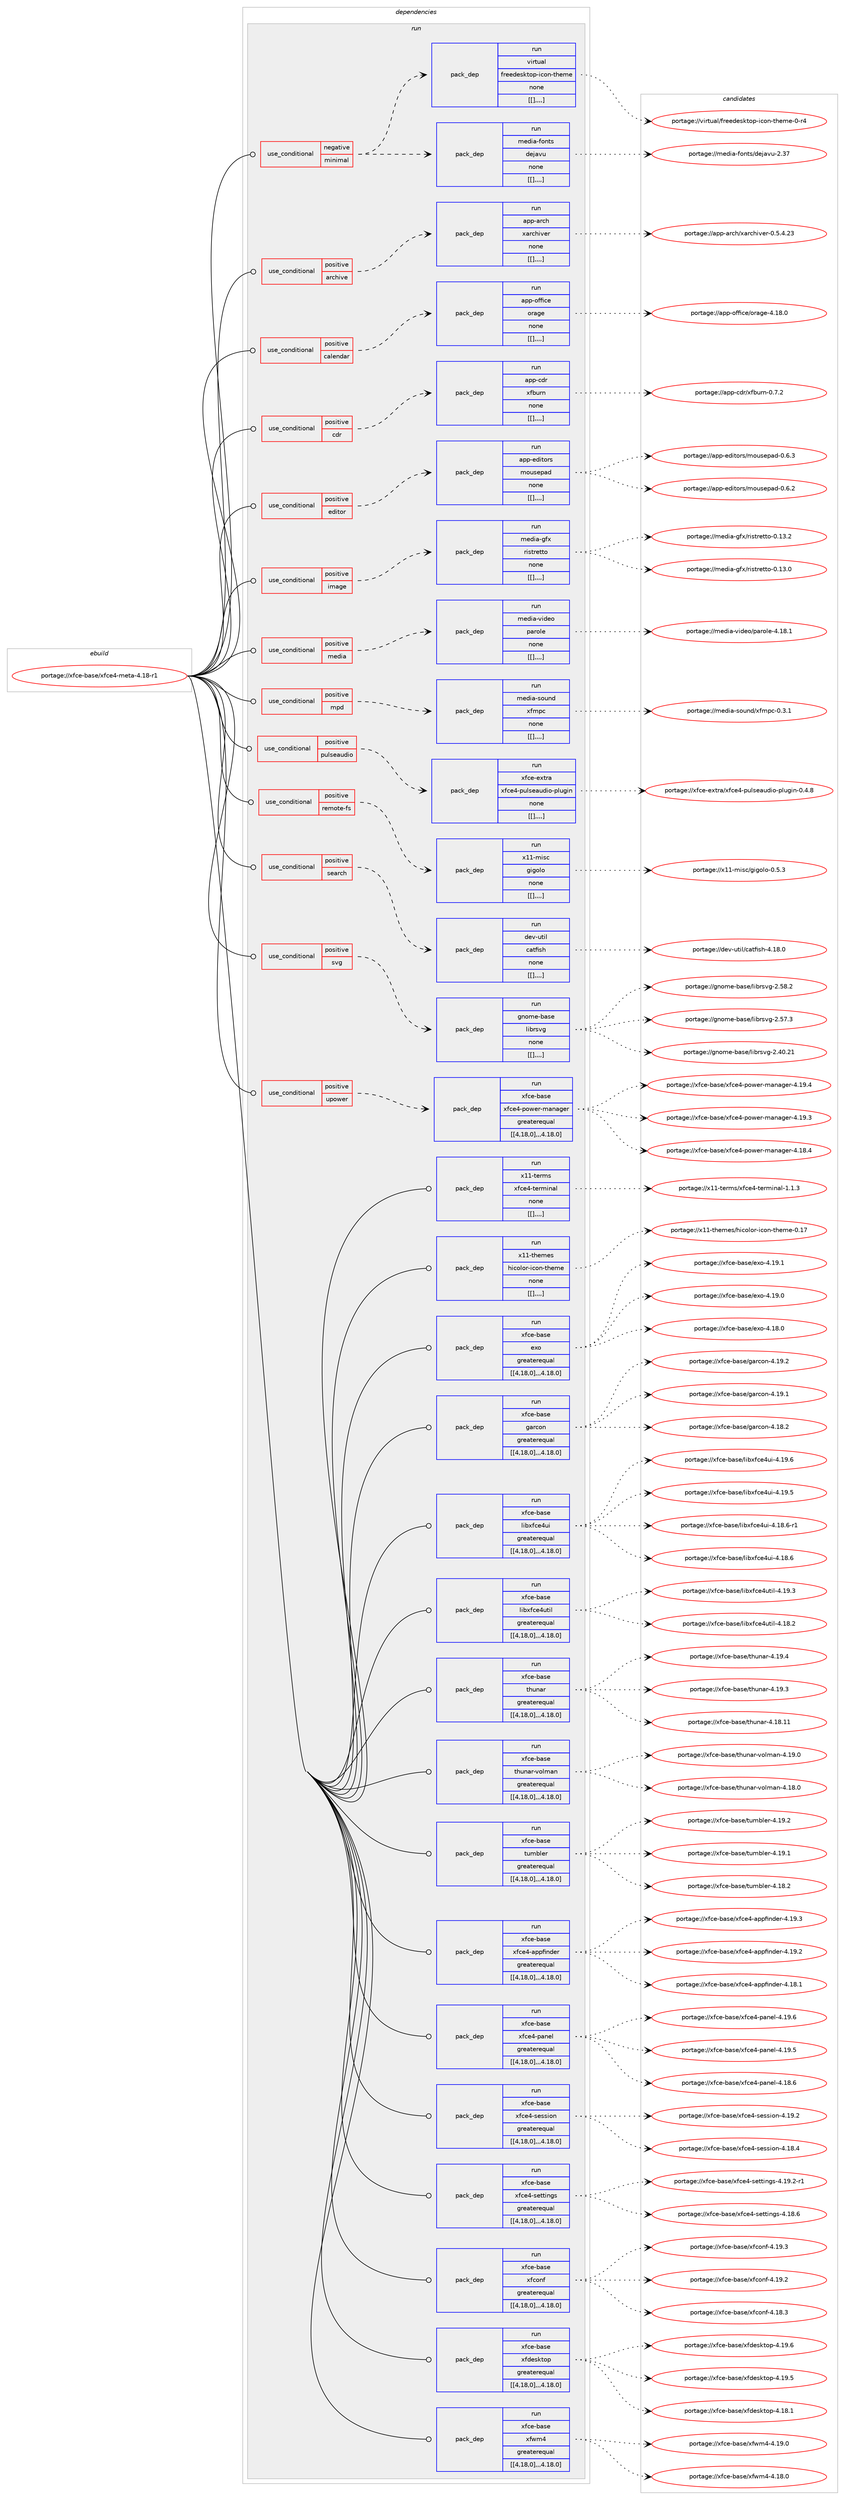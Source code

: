 digraph prolog {

# *************
# Graph options
# *************

newrank=true;
concentrate=true;
compound=true;
graph [rankdir=LR,fontname=Helvetica,fontsize=10,ranksep=1.5];#, ranksep=2.5, nodesep=0.2];
edge  [arrowhead=vee];
node  [fontname=Helvetica,fontsize=10];

# **********
# The ebuild
# **********

subgraph cluster_leftcol {
color=gray;
label=<<i>ebuild</i>>;
id [label="portage://xfce-base/xfce4-meta-4.18-r1", color=red, width=4, href="../xfce-base/xfce4-meta-4.18-r1.svg"];
}

# ****************
# The dependencies
# ****************

subgraph cluster_midcol {
color=gray;
label=<<i>dependencies</i>>;
subgraph cluster_compile {
fillcolor="#eeeeee";
style=filled;
label=<<i>compile</i>>;
}
subgraph cluster_compileandrun {
fillcolor="#eeeeee";
style=filled;
label=<<i>compile and run</i>>;
}
subgraph cluster_run {
fillcolor="#eeeeee";
style=filled;
label=<<i>run</i>>;
subgraph cond351 {
dependency2617 [label=<<TABLE BORDER="0" CELLBORDER="1" CELLSPACING="0" CELLPADDING="4"><TR><TD ROWSPAN="3" CELLPADDING="10">use_conditional</TD></TR><TR><TD>negative</TD></TR><TR><TD>minimal</TD></TR></TABLE>>, shape=none, color=red];
subgraph pack2113 {
dependency2620 [label=<<TABLE BORDER="0" CELLBORDER="1" CELLSPACING="0" CELLPADDING="4" WIDTH="220"><TR><TD ROWSPAN="6" CELLPADDING="30">pack_dep</TD></TR><TR><TD WIDTH="110">run</TD></TR><TR><TD>media-fonts</TD></TR><TR><TD>dejavu</TD></TR><TR><TD>none</TD></TR><TR><TD>[[],,,,]</TD></TR></TABLE>>, shape=none, color=blue];
}
dependency2617:e -> dependency2620:w [weight=20,style="dashed",arrowhead="vee"];
subgraph pack2115 {
dependency2623 [label=<<TABLE BORDER="0" CELLBORDER="1" CELLSPACING="0" CELLPADDING="4" WIDTH="220"><TR><TD ROWSPAN="6" CELLPADDING="30">pack_dep</TD></TR><TR><TD WIDTH="110">run</TD></TR><TR><TD>virtual</TD></TR><TR><TD>freedesktop-icon-theme</TD></TR><TR><TD>none</TD></TR><TR><TD>[[],,,,]</TD></TR></TABLE>>, shape=none, color=blue];
}
dependency2617:e -> dependency2623:w [weight=20,style="dashed",arrowhead="vee"];
}
id:e -> dependency2617:w [weight=20,style="solid",arrowhead="odot"];
subgraph cond354 {
dependency2628 [label=<<TABLE BORDER="0" CELLBORDER="1" CELLSPACING="0" CELLPADDING="4"><TR><TD ROWSPAN="3" CELLPADDING="10">use_conditional</TD></TR><TR><TD>positive</TD></TR><TR><TD>archive</TD></TR></TABLE>>, shape=none, color=red];
subgraph pack2119 {
dependency2631 [label=<<TABLE BORDER="0" CELLBORDER="1" CELLSPACING="0" CELLPADDING="4" WIDTH="220"><TR><TD ROWSPAN="6" CELLPADDING="30">pack_dep</TD></TR><TR><TD WIDTH="110">run</TD></TR><TR><TD>app-arch</TD></TR><TR><TD>xarchiver</TD></TR><TR><TD>none</TD></TR><TR><TD>[[],,,,]</TD></TR></TABLE>>, shape=none, color=blue];
}
dependency2628:e -> dependency2631:w [weight=20,style="dashed",arrowhead="vee"];
}
id:e -> dependency2628:w [weight=20,style="solid",arrowhead="odot"];
subgraph cond357 {
dependency2636 [label=<<TABLE BORDER="0" CELLBORDER="1" CELLSPACING="0" CELLPADDING="4"><TR><TD ROWSPAN="3" CELLPADDING="10">use_conditional</TD></TR><TR><TD>positive</TD></TR><TR><TD>calendar</TD></TR></TABLE>>, shape=none, color=red];
subgraph pack2125 {
dependency2639 [label=<<TABLE BORDER="0" CELLBORDER="1" CELLSPACING="0" CELLPADDING="4" WIDTH="220"><TR><TD ROWSPAN="6" CELLPADDING="30">pack_dep</TD></TR><TR><TD WIDTH="110">run</TD></TR><TR><TD>app-office</TD></TR><TR><TD>orage</TD></TR><TR><TD>none</TD></TR><TR><TD>[[],,,,]</TD></TR></TABLE>>, shape=none, color=blue];
}
dependency2636:e -> dependency2639:w [weight=20,style="dashed",arrowhead="vee"];
}
id:e -> dependency2636:w [weight=20,style="solid",arrowhead="odot"];
subgraph cond362 {
dependency2646 [label=<<TABLE BORDER="0" CELLBORDER="1" CELLSPACING="0" CELLPADDING="4"><TR><TD ROWSPAN="3" CELLPADDING="10">use_conditional</TD></TR><TR><TD>positive</TD></TR><TR><TD>cdr</TD></TR></TABLE>>, shape=none, color=red];
subgraph pack2132 {
dependency2650 [label=<<TABLE BORDER="0" CELLBORDER="1" CELLSPACING="0" CELLPADDING="4" WIDTH="220"><TR><TD ROWSPAN="6" CELLPADDING="30">pack_dep</TD></TR><TR><TD WIDTH="110">run</TD></TR><TR><TD>app-cdr</TD></TR><TR><TD>xfburn</TD></TR><TR><TD>none</TD></TR><TR><TD>[[],,,,]</TD></TR></TABLE>>, shape=none, color=blue];
}
dependency2646:e -> dependency2650:w [weight=20,style="dashed",arrowhead="vee"];
}
id:e -> dependency2646:w [weight=20,style="solid",arrowhead="odot"];
subgraph cond364 {
dependency2661 [label=<<TABLE BORDER="0" CELLBORDER="1" CELLSPACING="0" CELLPADDING="4"><TR><TD ROWSPAN="3" CELLPADDING="10">use_conditional</TD></TR><TR><TD>positive</TD></TR><TR><TD>editor</TD></TR></TABLE>>, shape=none, color=red];
subgraph pack2145 {
dependency2666 [label=<<TABLE BORDER="0" CELLBORDER="1" CELLSPACING="0" CELLPADDING="4" WIDTH="220"><TR><TD ROWSPAN="6" CELLPADDING="30">pack_dep</TD></TR><TR><TD WIDTH="110">run</TD></TR><TR><TD>app-editors</TD></TR><TR><TD>mousepad</TD></TR><TR><TD>none</TD></TR><TR><TD>[[],,,,]</TD></TR></TABLE>>, shape=none, color=blue];
}
dependency2661:e -> dependency2666:w [weight=20,style="dashed",arrowhead="vee"];
}
id:e -> dependency2661:w [weight=20,style="solid",arrowhead="odot"];
subgraph cond367 {
dependency2672 [label=<<TABLE BORDER="0" CELLBORDER="1" CELLSPACING="0" CELLPADDING="4"><TR><TD ROWSPAN="3" CELLPADDING="10">use_conditional</TD></TR><TR><TD>positive</TD></TR><TR><TD>image</TD></TR></TABLE>>, shape=none, color=red];
subgraph pack2153 {
dependency2677 [label=<<TABLE BORDER="0" CELLBORDER="1" CELLSPACING="0" CELLPADDING="4" WIDTH="220"><TR><TD ROWSPAN="6" CELLPADDING="30">pack_dep</TD></TR><TR><TD WIDTH="110">run</TD></TR><TR><TD>media-gfx</TD></TR><TR><TD>ristretto</TD></TR><TR><TD>none</TD></TR><TR><TD>[[],,,,]</TD></TR></TABLE>>, shape=none, color=blue];
}
dependency2672:e -> dependency2677:w [weight=20,style="dashed",arrowhead="vee"];
}
id:e -> dependency2672:w [weight=20,style="solid",arrowhead="odot"];
subgraph cond369 {
dependency2684 [label=<<TABLE BORDER="0" CELLBORDER="1" CELLSPACING="0" CELLPADDING="4"><TR><TD ROWSPAN="3" CELLPADDING="10">use_conditional</TD></TR><TR><TD>positive</TD></TR><TR><TD>media</TD></TR></TABLE>>, shape=none, color=red];
subgraph pack2162 {
dependency2690 [label=<<TABLE BORDER="0" CELLBORDER="1" CELLSPACING="0" CELLPADDING="4" WIDTH="220"><TR><TD ROWSPAN="6" CELLPADDING="30">pack_dep</TD></TR><TR><TD WIDTH="110">run</TD></TR><TR><TD>media-video</TD></TR><TR><TD>parole</TD></TR><TR><TD>none</TD></TR><TR><TD>[[],,,,]</TD></TR></TABLE>>, shape=none, color=blue];
}
dependency2684:e -> dependency2690:w [weight=20,style="dashed",arrowhead="vee"];
}
id:e -> dependency2684:w [weight=20,style="solid",arrowhead="odot"];
subgraph cond371 {
dependency2694 [label=<<TABLE BORDER="0" CELLBORDER="1" CELLSPACING="0" CELLPADDING="4"><TR><TD ROWSPAN="3" CELLPADDING="10">use_conditional</TD></TR><TR><TD>positive</TD></TR><TR><TD>mpd</TD></TR></TABLE>>, shape=none, color=red];
subgraph pack2169 {
dependency2697 [label=<<TABLE BORDER="0" CELLBORDER="1" CELLSPACING="0" CELLPADDING="4" WIDTH="220"><TR><TD ROWSPAN="6" CELLPADDING="30">pack_dep</TD></TR><TR><TD WIDTH="110">run</TD></TR><TR><TD>media-sound</TD></TR><TR><TD>xfmpc</TD></TR><TR><TD>none</TD></TR><TR><TD>[[],,,,]</TD></TR></TABLE>>, shape=none, color=blue];
}
dependency2694:e -> dependency2697:w [weight=20,style="dashed",arrowhead="vee"];
}
id:e -> dependency2694:w [weight=20,style="solid",arrowhead="odot"];
subgraph cond373 {
dependency2702 [label=<<TABLE BORDER="0" CELLBORDER="1" CELLSPACING="0" CELLPADDING="4"><TR><TD ROWSPAN="3" CELLPADDING="10">use_conditional</TD></TR><TR><TD>positive</TD></TR><TR><TD>pulseaudio</TD></TR></TABLE>>, shape=none, color=red];
subgraph pack2174 {
dependency2704 [label=<<TABLE BORDER="0" CELLBORDER="1" CELLSPACING="0" CELLPADDING="4" WIDTH="220"><TR><TD ROWSPAN="6" CELLPADDING="30">pack_dep</TD></TR><TR><TD WIDTH="110">run</TD></TR><TR><TD>xfce-extra</TD></TR><TR><TD>xfce4-pulseaudio-plugin</TD></TR><TR><TD>none</TD></TR><TR><TD>[[],,,,]</TD></TR></TABLE>>, shape=none, color=blue];
}
dependency2702:e -> dependency2704:w [weight=20,style="dashed",arrowhead="vee"];
}
id:e -> dependency2702:w [weight=20,style="solid",arrowhead="odot"];
subgraph cond375 {
dependency2709 [label=<<TABLE BORDER="0" CELLBORDER="1" CELLSPACING="0" CELLPADDING="4"><TR><TD ROWSPAN="3" CELLPADDING="10">use_conditional</TD></TR><TR><TD>positive</TD></TR><TR><TD>remote-fs</TD></TR></TABLE>>, shape=none, color=red];
subgraph pack2180 {
dependency2712 [label=<<TABLE BORDER="0" CELLBORDER="1" CELLSPACING="0" CELLPADDING="4" WIDTH="220"><TR><TD ROWSPAN="6" CELLPADDING="30">pack_dep</TD></TR><TR><TD WIDTH="110">run</TD></TR><TR><TD>x11-misc</TD></TR><TR><TD>gigolo</TD></TR><TR><TD>none</TD></TR><TR><TD>[[],,,,]</TD></TR></TABLE>>, shape=none, color=blue];
}
dependency2709:e -> dependency2712:w [weight=20,style="dashed",arrowhead="vee"];
}
id:e -> dependency2709:w [weight=20,style="solid",arrowhead="odot"];
subgraph cond377 {
dependency2717 [label=<<TABLE BORDER="0" CELLBORDER="1" CELLSPACING="0" CELLPADDING="4"><TR><TD ROWSPAN="3" CELLPADDING="10">use_conditional</TD></TR><TR><TD>positive</TD></TR><TR><TD>search</TD></TR></TABLE>>, shape=none, color=red];
subgraph pack2186 {
dependency2721 [label=<<TABLE BORDER="0" CELLBORDER="1" CELLSPACING="0" CELLPADDING="4" WIDTH="220"><TR><TD ROWSPAN="6" CELLPADDING="30">pack_dep</TD></TR><TR><TD WIDTH="110">run</TD></TR><TR><TD>dev-util</TD></TR><TR><TD>catfish</TD></TR><TR><TD>none</TD></TR><TR><TD>[[],,,,]</TD></TR></TABLE>>, shape=none, color=blue];
}
dependency2717:e -> dependency2721:w [weight=20,style="dashed",arrowhead="vee"];
}
id:e -> dependency2717:w [weight=20,style="solid",arrowhead="odot"];
subgraph cond379 {
dependency2725 [label=<<TABLE BORDER="0" CELLBORDER="1" CELLSPACING="0" CELLPADDING="4"><TR><TD ROWSPAN="3" CELLPADDING="10">use_conditional</TD></TR><TR><TD>positive</TD></TR><TR><TD>svg</TD></TR></TABLE>>, shape=none, color=red];
subgraph pack2190 {
dependency2726 [label=<<TABLE BORDER="0" CELLBORDER="1" CELLSPACING="0" CELLPADDING="4" WIDTH="220"><TR><TD ROWSPAN="6" CELLPADDING="30">pack_dep</TD></TR><TR><TD WIDTH="110">run</TD></TR><TR><TD>gnome-base</TD></TR><TR><TD>librsvg</TD></TR><TR><TD>none</TD></TR><TR><TD>[[],,,,]</TD></TR></TABLE>>, shape=none, color=blue];
}
dependency2725:e -> dependency2726:w [weight=20,style="dashed",arrowhead="vee"];
}
id:e -> dependency2725:w [weight=20,style="solid",arrowhead="odot"];
subgraph cond381 {
dependency2731 [label=<<TABLE BORDER="0" CELLBORDER="1" CELLSPACING="0" CELLPADDING="4"><TR><TD ROWSPAN="3" CELLPADDING="10">use_conditional</TD></TR><TR><TD>positive</TD></TR><TR><TD>upower</TD></TR></TABLE>>, shape=none, color=red];
subgraph pack2195 {
dependency2733 [label=<<TABLE BORDER="0" CELLBORDER="1" CELLSPACING="0" CELLPADDING="4" WIDTH="220"><TR><TD ROWSPAN="6" CELLPADDING="30">pack_dep</TD></TR><TR><TD WIDTH="110">run</TD></TR><TR><TD>xfce-base</TD></TR><TR><TD>xfce4-power-manager</TD></TR><TR><TD>greaterequal</TD></TR><TR><TD>[[4,18,0],,,4.18.0]</TD></TR></TABLE>>, shape=none, color=blue];
}
dependency2731:e -> dependency2733:w [weight=20,style="dashed",arrowhead="vee"];
}
id:e -> dependency2731:w [weight=20,style="solid",arrowhead="odot"];
subgraph pack2199 {
dependency2738 [label=<<TABLE BORDER="0" CELLBORDER="1" CELLSPACING="0" CELLPADDING="4" WIDTH="220"><TR><TD ROWSPAN="6" CELLPADDING="30">pack_dep</TD></TR><TR><TD WIDTH="110">run</TD></TR><TR><TD>x11-terms</TD></TR><TR><TD>xfce4-terminal</TD></TR><TR><TD>none</TD></TR><TR><TD>[[],,,,]</TD></TR></TABLE>>, shape=none, color=blue];
}
id:e -> dependency2738:w [weight=20,style="solid",arrowhead="odot"];
subgraph pack2202 {
dependency2742 [label=<<TABLE BORDER="0" CELLBORDER="1" CELLSPACING="0" CELLPADDING="4" WIDTH="220"><TR><TD ROWSPAN="6" CELLPADDING="30">pack_dep</TD></TR><TR><TD WIDTH="110">run</TD></TR><TR><TD>x11-themes</TD></TR><TR><TD>hicolor-icon-theme</TD></TR><TR><TD>none</TD></TR><TR><TD>[[],,,,]</TD></TR></TABLE>>, shape=none, color=blue];
}
id:e -> dependency2742:w [weight=20,style="solid",arrowhead="odot"];
subgraph pack2205 {
dependency2745 [label=<<TABLE BORDER="0" CELLBORDER="1" CELLSPACING="0" CELLPADDING="4" WIDTH="220"><TR><TD ROWSPAN="6" CELLPADDING="30">pack_dep</TD></TR><TR><TD WIDTH="110">run</TD></TR><TR><TD>xfce-base</TD></TR><TR><TD>exo</TD></TR><TR><TD>greaterequal</TD></TR><TR><TD>[[4,18,0],,,4.18.0]</TD></TR></TABLE>>, shape=none, color=blue];
}
id:e -> dependency2745:w [weight=20,style="solid",arrowhead="odot"];
subgraph pack2208 {
dependency2750 [label=<<TABLE BORDER="0" CELLBORDER="1" CELLSPACING="0" CELLPADDING="4" WIDTH="220"><TR><TD ROWSPAN="6" CELLPADDING="30">pack_dep</TD></TR><TR><TD WIDTH="110">run</TD></TR><TR><TD>xfce-base</TD></TR><TR><TD>garcon</TD></TR><TR><TD>greaterequal</TD></TR><TR><TD>[[4,18,0],,,4.18.0]</TD></TR></TABLE>>, shape=none, color=blue];
}
id:e -> dependency2750:w [weight=20,style="solid",arrowhead="odot"];
subgraph pack2211 {
dependency2752 [label=<<TABLE BORDER="0" CELLBORDER="1" CELLSPACING="0" CELLPADDING="4" WIDTH="220"><TR><TD ROWSPAN="6" CELLPADDING="30">pack_dep</TD></TR><TR><TD WIDTH="110">run</TD></TR><TR><TD>xfce-base</TD></TR><TR><TD>libxfce4ui</TD></TR><TR><TD>greaterequal</TD></TR><TR><TD>[[4,18,0],,,4.18.0]</TD></TR></TABLE>>, shape=none, color=blue];
}
id:e -> dependency2752:w [weight=20,style="solid",arrowhead="odot"];
subgraph pack2212 {
dependency2753 [label=<<TABLE BORDER="0" CELLBORDER="1" CELLSPACING="0" CELLPADDING="4" WIDTH="220"><TR><TD ROWSPAN="6" CELLPADDING="30">pack_dep</TD></TR><TR><TD WIDTH="110">run</TD></TR><TR><TD>xfce-base</TD></TR><TR><TD>libxfce4util</TD></TR><TR><TD>greaterequal</TD></TR><TR><TD>[[4,18,0],,,4.18.0]</TD></TR></TABLE>>, shape=none, color=blue];
}
id:e -> dependency2753:w [weight=20,style="solid",arrowhead="odot"];
subgraph pack2214 {
dependency2755 [label=<<TABLE BORDER="0" CELLBORDER="1" CELLSPACING="0" CELLPADDING="4" WIDTH="220"><TR><TD ROWSPAN="6" CELLPADDING="30">pack_dep</TD></TR><TR><TD WIDTH="110">run</TD></TR><TR><TD>xfce-base</TD></TR><TR><TD>thunar</TD></TR><TR><TD>greaterequal</TD></TR><TR><TD>[[4,18,0],,,4.18.0]</TD></TR></TABLE>>, shape=none, color=blue];
}
id:e -> dependency2755:w [weight=20,style="solid",arrowhead="odot"];
subgraph pack2216 {
dependency2757 [label=<<TABLE BORDER="0" CELLBORDER="1" CELLSPACING="0" CELLPADDING="4" WIDTH="220"><TR><TD ROWSPAN="6" CELLPADDING="30">pack_dep</TD></TR><TR><TD WIDTH="110">run</TD></TR><TR><TD>xfce-base</TD></TR><TR><TD>thunar-volman</TD></TR><TR><TD>greaterequal</TD></TR><TR><TD>[[4,18,0],,,4.18.0]</TD></TR></TABLE>>, shape=none, color=blue];
}
id:e -> dependency2757:w [weight=20,style="solid",arrowhead="odot"];
subgraph pack2218 {
dependency2759 [label=<<TABLE BORDER="0" CELLBORDER="1" CELLSPACING="0" CELLPADDING="4" WIDTH="220"><TR><TD ROWSPAN="6" CELLPADDING="30">pack_dep</TD></TR><TR><TD WIDTH="110">run</TD></TR><TR><TD>xfce-base</TD></TR><TR><TD>tumbler</TD></TR><TR><TD>greaterequal</TD></TR><TR><TD>[[4,18,0],,,4.18.0]</TD></TR></TABLE>>, shape=none, color=blue];
}
id:e -> dependency2759:w [weight=20,style="solid",arrowhead="odot"];
subgraph pack2219 {
dependency2760 [label=<<TABLE BORDER="0" CELLBORDER="1" CELLSPACING="0" CELLPADDING="4" WIDTH="220"><TR><TD ROWSPAN="6" CELLPADDING="30">pack_dep</TD></TR><TR><TD WIDTH="110">run</TD></TR><TR><TD>xfce-base</TD></TR><TR><TD>xfce4-appfinder</TD></TR><TR><TD>greaterequal</TD></TR><TR><TD>[[4,18,0],,,4.18.0]</TD></TR></TABLE>>, shape=none, color=blue];
}
id:e -> dependency2760:w [weight=20,style="solid",arrowhead="odot"];
subgraph pack2221 {
dependency2762 [label=<<TABLE BORDER="0" CELLBORDER="1" CELLSPACING="0" CELLPADDING="4" WIDTH="220"><TR><TD ROWSPAN="6" CELLPADDING="30">pack_dep</TD></TR><TR><TD WIDTH="110">run</TD></TR><TR><TD>xfce-base</TD></TR><TR><TD>xfce4-panel</TD></TR><TR><TD>greaterequal</TD></TR><TR><TD>[[4,18,0],,,4.18.0]</TD></TR></TABLE>>, shape=none, color=blue];
}
id:e -> dependency2762:w [weight=20,style="solid",arrowhead="odot"];
subgraph pack2223 {
dependency2764 [label=<<TABLE BORDER="0" CELLBORDER="1" CELLSPACING="0" CELLPADDING="4" WIDTH="220"><TR><TD ROWSPAN="6" CELLPADDING="30">pack_dep</TD></TR><TR><TD WIDTH="110">run</TD></TR><TR><TD>xfce-base</TD></TR><TR><TD>xfce4-session</TD></TR><TR><TD>greaterequal</TD></TR><TR><TD>[[4,18,0],,,4.18.0]</TD></TR></TABLE>>, shape=none, color=blue];
}
id:e -> dependency2764:w [weight=20,style="solid",arrowhead="odot"];
subgraph pack2224 {
dependency2766 [label=<<TABLE BORDER="0" CELLBORDER="1" CELLSPACING="0" CELLPADDING="4" WIDTH="220"><TR><TD ROWSPAN="6" CELLPADDING="30">pack_dep</TD></TR><TR><TD WIDTH="110">run</TD></TR><TR><TD>xfce-base</TD></TR><TR><TD>xfce4-settings</TD></TR><TR><TD>greaterequal</TD></TR><TR><TD>[[4,18,0],,,4.18.0]</TD></TR></TABLE>>, shape=none, color=blue];
}
id:e -> dependency2766:w [weight=20,style="solid",arrowhead="odot"];
subgraph pack2226 {
dependency2767 [label=<<TABLE BORDER="0" CELLBORDER="1" CELLSPACING="0" CELLPADDING="4" WIDTH="220"><TR><TD ROWSPAN="6" CELLPADDING="30">pack_dep</TD></TR><TR><TD WIDTH="110">run</TD></TR><TR><TD>xfce-base</TD></TR><TR><TD>xfconf</TD></TR><TR><TD>greaterequal</TD></TR><TR><TD>[[4,18,0],,,4.18.0]</TD></TR></TABLE>>, shape=none, color=blue];
}
id:e -> dependency2767:w [weight=20,style="solid",arrowhead="odot"];
subgraph pack2228 {
dependency2770 [label=<<TABLE BORDER="0" CELLBORDER="1" CELLSPACING="0" CELLPADDING="4" WIDTH="220"><TR><TD ROWSPAN="6" CELLPADDING="30">pack_dep</TD></TR><TR><TD WIDTH="110">run</TD></TR><TR><TD>xfce-base</TD></TR><TR><TD>xfdesktop</TD></TR><TR><TD>greaterequal</TD></TR><TR><TD>[[4,18,0],,,4.18.0]</TD></TR></TABLE>>, shape=none, color=blue];
}
id:e -> dependency2770:w [weight=20,style="solid",arrowhead="odot"];
subgraph pack2230 {
dependency2773 [label=<<TABLE BORDER="0" CELLBORDER="1" CELLSPACING="0" CELLPADDING="4" WIDTH="220"><TR><TD ROWSPAN="6" CELLPADDING="30">pack_dep</TD></TR><TR><TD WIDTH="110">run</TD></TR><TR><TD>xfce-base</TD></TR><TR><TD>xfwm4</TD></TR><TR><TD>greaterequal</TD></TR><TR><TD>[[4,18,0],,,4.18.0]</TD></TR></TABLE>>, shape=none, color=blue];
}
id:e -> dependency2773:w [weight=20,style="solid",arrowhead="odot"];
}
}

# **************
# The candidates
# **************

subgraph cluster_choices {
rank=same;
color=gray;
label=<<i>candidates</i>>;

subgraph choice2156 {
color=black;
nodesep=1;
choice109101100105974510211111011611547100101106971181174550465155 [label="portage://media-fonts/dejavu-2.37", color=red, width=4,href="../media-fonts/dejavu-2.37.svg"];
dependency2620:e -> choice109101100105974510211111011611547100101106971181174550465155:w [style=dotted,weight="100"];
}
subgraph choice2158 {
color=black;
nodesep=1;
choice118105114116117971084710211410110110010111510711611111245105991111104511610410110910145484511452 [label="portage://virtual/freedesktop-icon-theme-0-r4", color=red, width=4,href="../virtual/freedesktop-icon-theme-0-r4.svg"];
dependency2623:e -> choice118105114116117971084710211410110110010111510711611111245105991111104511610410110910145484511452:w [style=dotted,weight="100"];
}
subgraph choice2160 {
color=black;
nodesep=1;
choice97112112459711499104471209711499104105118101114454846534652465051 [label="portage://app-arch/xarchiver-0.5.4.23", color=red, width=4,href="../app-arch/xarchiver-0.5.4.23.svg"];
dependency2631:e -> choice97112112459711499104471209711499104105118101114454846534652465051:w [style=dotted,weight="100"];
}
subgraph choice2162 {
color=black;
nodesep=1;
choice971121124511110210210599101471111149710310145524649564648 [label="portage://app-office/orage-4.18.0", color=red, width=4,href="../app-office/orage-4.18.0.svg"];
dependency2639:e -> choice971121124511110210210599101471111149710310145524649564648:w [style=dotted,weight="100"];
}
subgraph choice2163 {
color=black;
nodesep=1;
choice9711211245991001144712010298117114110454846554650 [label="portage://app-cdr/xfburn-0.7.2", color=red, width=4,href="../app-cdr/xfburn-0.7.2.svg"];
dependency2650:e -> choice9711211245991001144712010298117114110454846554650:w [style=dotted,weight="100"];
}
subgraph choice2165 {
color=black;
nodesep=1;
choice97112112451011001051161111141154710911111711510111297100454846544651 [label="portage://app-editors/mousepad-0.6.3", color=red, width=4,href="../app-editors/mousepad-0.6.3.svg"];
choice97112112451011001051161111141154710911111711510111297100454846544650 [label="portage://app-editors/mousepad-0.6.2", color=red, width=4,href="../app-editors/mousepad-0.6.2.svg"];
dependency2666:e -> choice97112112451011001051161111141154710911111711510111297100454846544651:w [style=dotted,weight="100"];
dependency2666:e -> choice97112112451011001051161111141154710911111711510111297100454846544650:w [style=dotted,weight="100"];
}
subgraph choice2168 {
color=black;
nodesep=1;
choice10910110010597451031021204711410511511611410111611611145484649514650 [label="portage://media-gfx/ristretto-0.13.2", color=red, width=4,href="../media-gfx/ristretto-0.13.2.svg"];
choice10910110010597451031021204711410511511611410111611611145484649514648 [label="portage://media-gfx/ristretto-0.13.0", color=red, width=4,href="../media-gfx/ristretto-0.13.0.svg"];
dependency2677:e -> choice10910110010597451031021204711410511511611410111611611145484649514650:w [style=dotted,weight="100"];
dependency2677:e -> choice10910110010597451031021204711410511511611410111611611145484649514648:w [style=dotted,weight="100"];
}
subgraph choice2170 {
color=black;
nodesep=1;
choice1091011001059745118105100101111471129711411110810145524649564649 [label="portage://media-video/parole-4.18.1", color=red, width=4,href="../media-video/parole-4.18.1.svg"];
dependency2690:e -> choice1091011001059745118105100101111471129711411110810145524649564649:w [style=dotted,weight="100"];
}
subgraph choice2172 {
color=black;
nodesep=1;
choice10910110010597451151111171101004712010210911299454846514649 [label="portage://media-sound/xfmpc-0.3.1", color=red, width=4,href="../media-sound/xfmpc-0.3.1.svg"];
dependency2697:e -> choice10910110010597451151111171101004712010210911299454846514649:w [style=dotted,weight="100"];
}
subgraph choice2176 {
color=black;
nodesep=1;
choice120102991014510112011611497471201029910152451121171081151019711710010511145112108117103105110454846524656 [label="portage://xfce-extra/xfce4-pulseaudio-plugin-0.4.8", color=red, width=4,href="../xfce-extra/xfce4-pulseaudio-plugin-0.4.8.svg"];
dependency2704:e -> choice120102991014510112011611497471201029910152451121171081151019711710010511145112108117103105110454846524656:w [style=dotted,weight="100"];
}
subgraph choice2178 {
color=black;
nodesep=1;
choice1204949451091051159947103105103111108111454846534651 [label="portage://x11-misc/gigolo-0.5.3", color=red, width=4,href="../x11-misc/gigolo-0.5.3.svg"];
dependency2712:e -> choice1204949451091051159947103105103111108111454846534651:w [style=dotted,weight="100"];
}
subgraph choice2180 {
color=black;
nodesep=1;
choice1001011184511711610510847999711610210511510445524649564648 [label="portage://dev-util/catfish-4.18.0", color=red, width=4,href="../dev-util/catfish-4.18.0.svg"];
dependency2721:e -> choice1001011184511711610510847999711610210511510445524649564648:w [style=dotted,weight="100"];
}
subgraph choice2182 {
color=black;
nodesep=1;
choice103110111109101459897115101471081059811411511810345504653564650 [label="portage://gnome-base/librsvg-2.58.2", color=red, width=4,href="../gnome-base/librsvg-2.58.2.svg"];
choice103110111109101459897115101471081059811411511810345504653554651 [label="portage://gnome-base/librsvg-2.57.3", color=red, width=4,href="../gnome-base/librsvg-2.57.3.svg"];
choice10311011110910145989711510147108105981141151181034550465248465049 [label="portage://gnome-base/librsvg-2.40.21", color=red, width=4,href="../gnome-base/librsvg-2.40.21.svg"];
dependency2726:e -> choice103110111109101459897115101471081059811411511810345504653564650:w [style=dotted,weight="100"];
dependency2726:e -> choice103110111109101459897115101471081059811411511810345504653554651:w [style=dotted,weight="100"];
dependency2726:e -> choice10311011110910145989711510147108105981141151181034550465248465049:w [style=dotted,weight="100"];
}
subgraph choice2183 {
color=black;
nodesep=1;
choice120102991014598971151014712010299101524511211111910111445109971109710310111445524649574652 [label="portage://xfce-base/xfce4-power-manager-4.19.4", color=red, width=4,href="../xfce-base/xfce4-power-manager-4.19.4.svg"];
choice120102991014598971151014712010299101524511211111910111445109971109710310111445524649574651 [label="portage://xfce-base/xfce4-power-manager-4.19.3", color=red, width=4,href="../xfce-base/xfce4-power-manager-4.19.3.svg"];
choice120102991014598971151014712010299101524511211111910111445109971109710310111445524649564652 [label="portage://xfce-base/xfce4-power-manager-4.18.4", color=red, width=4,href="../xfce-base/xfce4-power-manager-4.18.4.svg"];
dependency2733:e -> choice120102991014598971151014712010299101524511211111910111445109971109710310111445524649574652:w [style=dotted,weight="100"];
dependency2733:e -> choice120102991014598971151014712010299101524511211111910111445109971109710310111445524649574651:w [style=dotted,weight="100"];
dependency2733:e -> choice120102991014598971151014712010299101524511211111910111445109971109710310111445524649564652:w [style=dotted,weight="100"];
}
subgraph choice2184 {
color=black;
nodesep=1;
choice1204949451161011141091154712010299101524511610111410910511097108454946494651 [label="portage://x11-terms/xfce4-terminal-1.1.3", color=red, width=4,href="../x11-terms/xfce4-terminal-1.1.3.svg"];
dependency2738:e -> choice1204949451161011141091154712010299101524511610111410910511097108454946494651:w [style=dotted,weight="100"];
}
subgraph choice2185 {
color=black;
nodesep=1;
choice12049494511610410110910111547104105991111081111144510599111110451161041011091014548464955 [label="portage://x11-themes/hicolor-icon-theme-0.17", color=red, width=4,href="../x11-themes/hicolor-icon-theme-0.17.svg"];
dependency2742:e -> choice12049494511610410110910111547104105991111081111144510599111110451161041011091014548464955:w [style=dotted,weight="100"];
}
subgraph choice2186 {
color=black;
nodesep=1;
choice120102991014598971151014710112011145524649574649 [label="portage://xfce-base/exo-4.19.1", color=red, width=4,href="../xfce-base/exo-4.19.1.svg"];
choice120102991014598971151014710112011145524649574648 [label="portage://xfce-base/exo-4.19.0", color=red, width=4,href="../xfce-base/exo-4.19.0.svg"];
choice120102991014598971151014710112011145524649564648 [label="portage://xfce-base/exo-4.18.0", color=red, width=4,href="../xfce-base/exo-4.18.0.svg"];
dependency2745:e -> choice120102991014598971151014710112011145524649574649:w [style=dotted,weight="100"];
dependency2745:e -> choice120102991014598971151014710112011145524649574648:w [style=dotted,weight="100"];
dependency2745:e -> choice120102991014598971151014710112011145524649564648:w [style=dotted,weight="100"];
}
subgraph choice2187 {
color=black;
nodesep=1;
choice1201029910145989711510147103971149911111045524649574650 [label="portage://xfce-base/garcon-4.19.2", color=red, width=4,href="../xfce-base/garcon-4.19.2.svg"];
choice1201029910145989711510147103971149911111045524649574649 [label="portage://xfce-base/garcon-4.19.1", color=red, width=4,href="../xfce-base/garcon-4.19.1.svg"];
choice1201029910145989711510147103971149911111045524649564650 [label="portage://xfce-base/garcon-4.18.2", color=red, width=4,href="../xfce-base/garcon-4.18.2.svg"];
dependency2750:e -> choice1201029910145989711510147103971149911111045524649574650:w [style=dotted,weight="100"];
dependency2750:e -> choice1201029910145989711510147103971149911111045524649574649:w [style=dotted,weight="100"];
dependency2750:e -> choice1201029910145989711510147103971149911111045524649564650:w [style=dotted,weight="100"];
}
subgraph choice2188 {
color=black;
nodesep=1;
choice120102991014598971151014710810598120102991015211710545524649574654 [label="portage://xfce-base/libxfce4ui-4.19.6", color=red, width=4,href="../xfce-base/libxfce4ui-4.19.6.svg"];
choice120102991014598971151014710810598120102991015211710545524649574653 [label="portage://xfce-base/libxfce4ui-4.19.5", color=red, width=4,href="../xfce-base/libxfce4ui-4.19.5.svg"];
choice1201029910145989711510147108105981201029910152117105455246495646544511449 [label="portage://xfce-base/libxfce4ui-4.18.6-r1", color=red, width=4,href="../xfce-base/libxfce4ui-4.18.6-r1.svg"];
choice120102991014598971151014710810598120102991015211710545524649564654 [label="portage://xfce-base/libxfce4ui-4.18.6", color=red, width=4,href="../xfce-base/libxfce4ui-4.18.6.svg"];
dependency2752:e -> choice120102991014598971151014710810598120102991015211710545524649574654:w [style=dotted,weight="100"];
dependency2752:e -> choice120102991014598971151014710810598120102991015211710545524649574653:w [style=dotted,weight="100"];
dependency2752:e -> choice1201029910145989711510147108105981201029910152117105455246495646544511449:w [style=dotted,weight="100"];
dependency2752:e -> choice120102991014598971151014710810598120102991015211710545524649564654:w [style=dotted,weight="100"];
}
subgraph choice2189 {
color=black;
nodesep=1;
choice120102991014598971151014710810598120102991015211711610510845524649574651 [label="portage://xfce-base/libxfce4util-4.19.3", color=red, width=4,href="../xfce-base/libxfce4util-4.19.3.svg"];
choice120102991014598971151014710810598120102991015211711610510845524649564650 [label="portage://xfce-base/libxfce4util-4.18.2", color=red, width=4,href="../xfce-base/libxfce4util-4.18.2.svg"];
dependency2753:e -> choice120102991014598971151014710810598120102991015211711610510845524649574651:w [style=dotted,weight="100"];
dependency2753:e -> choice120102991014598971151014710810598120102991015211711610510845524649564650:w [style=dotted,weight="100"];
}
subgraph choice2190 {
color=black;
nodesep=1;
choice12010299101459897115101471161041171109711445524649574652 [label="portage://xfce-base/thunar-4.19.4", color=red, width=4,href="../xfce-base/thunar-4.19.4.svg"];
choice12010299101459897115101471161041171109711445524649574651 [label="portage://xfce-base/thunar-4.19.3", color=red, width=4,href="../xfce-base/thunar-4.19.3.svg"];
choice1201029910145989711510147116104117110971144552464956464949 [label="portage://xfce-base/thunar-4.18.11", color=red, width=4,href="../xfce-base/thunar-4.18.11.svg"];
dependency2755:e -> choice12010299101459897115101471161041171109711445524649574652:w [style=dotted,weight="100"];
dependency2755:e -> choice12010299101459897115101471161041171109711445524649574651:w [style=dotted,weight="100"];
dependency2755:e -> choice1201029910145989711510147116104117110971144552464956464949:w [style=dotted,weight="100"];
}
subgraph choice2191 {
color=black;
nodesep=1;
choice120102991014598971151014711610411711097114451181111081099711045524649574648 [label="portage://xfce-base/thunar-volman-4.19.0", color=red, width=4,href="../xfce-base/thunar-volman-4.19.0.svg"];
choice120102991014598971151014711610411711097114451181111081099711045524649564648 [label="portage://xfce-base/thunar-volman-4.18.0", color=red, width=4,href="../xfce-base/thunar-volman-4.18.0.svg"];
dependency2757:e -> choice120102991014598971151014711610411711097114451181111081099711045524649574648:w [style=dotted,weight="100"];
dependency2757:e -> choice120102991014598971151014711610411711097114451181111081099711045524649564648:w [style=dotted,weight="100"];
}
subgraph choice2192 {
color=black;
nodesep=1;
choice12010299101459897115101471161171099810810111445524649574650 [label="portage://xfce-base/tumbler-4.19.2", color=red, width=4,href="../xfce-base/tumbler-4.19.2.svg"];
choice12010299101459897115101471161171099810810111445524649574649 [label="portage://xfce-base/tumbler-4.19.1", color=red, width=4,href="../xfce-base/tumbler-4.19.1.svg"];
choice12010299101459897115101471161171099810810111445524649564650 [label="portage://xfce-base/tumbler-4.18.2", color=red, width=4,href="../xfce-base/tumbler-4.18.2.svg"];
dependency2759:e -> choice12010299101459897115101471161171099810810111445524649574650:w [style=dotted,weight="100"];
dependency2759:e -> choice12010299101459897115101471161171099810810111445524649574649:w [style=dotted,weight="100"];
dependency2759:e -> choice12010299101459897115101471161171099810810111445524649564650:w [style=dotted,weight="100"];
}
subgraph choice2193 {
color=black;
nodesep=1;
choice12010299101459897115101471201029910152459711211210210511010010111445524649574651 [label="portage://xfce-base/xfce4-appfinder-4.19.3", color=red, width=4,href="../xfce-base/xfce4-appfinder-4.19.3.svg"];
choice12010299101459897115101471201029910152459711211210210511010010111445524649574650 [label="portage://xfce-base/xfce4-appfinder-4.19.2", color=red, width=4,href="../xfce-base/xfce4-appfinder-4.19.2.svg"];
choice12010299101459897115101471201029910152459711211210210511010010111445524649564649 [label="portage://xfce-base/xfce4-appfinder-4.18.1", color=red, width=4,href="../xfce-base/xfce4-appfinder-4.18.1.svg"];
dependency2760:e -> choice12010299101459897115101471201029910152459711211210210511010010111445524649574651:w [style=dotted,weight="100"];
dependency2760:e -> choice12010299101459897115101471201029910152459711211210210511010010111445524649574650:w [style=dotted,weight="100"];
dependency2760:e -> choice12010299101459897115101471201029910152459711211210210511010010111445524649564649:w [style=dotted,weight="100"];
}
subgraph choice2194 {
color=black;
nodesep=1;
choice12010299101459897115101471201029910152451129711010110845524649574654 [label="portage://xfce-base/xfce4-panel-4.19.6", color=red, width=4,href="../xfce-base/xfce4-panel-4.19.6.svg"];
choice12010299101459897115101471201029910152451129711010110845524649574653 [label="portage://xfce-base/xfce4-panel-4.19.5", color=red, width=4,href="../xfce-base/xfce4-panel-4.19.5.svg"];
choice12010299101459897115101471201029910152451129711010110845524649564654 [label="portage://xfce-base/xfce4-panel-4.18.6", color=red, width=4,href="../xfce-base/xfce4-panel-4.18.6.svg"];
dependency2762:e -> choice12010299101459897115101471201029910152451129711010110845524649574654:w [style=dotted,weight="100"];
dependency2762:e -> choice12010299101459897115101471201029910152451129711010110845524649574653:w [style=dotted,weight="100"];
dependency2762:e -> choice12010299101459897115101471201029910152451129711010110845524649564654:w [style=dotted,weight="100"];
}
subgraph choice2195 {
color=black;
nodesep=1;
choice120102991014598971151014712010299101524511510111511510511111045524649574650 [label="portage://xfce-base/xfce4-session-4.19.2", color=red, width=4,href="../xfce-base/xfce4-session-4.19.2.svg"];
choice120102991014598971151014712010299101524511510111511510511111045524649564652 [label="portage://xfce-base/xfce4-session-4.18.4", color=red, width=4,href="../xfce-base/xfce4-session-4.18.4.svg"];
dependency2764:e -> choice120102991014598971151014712010299101524511510111511510511111045524649574650:w [style=dotted,weight="100"];
dependency2764:e -> choice120102991014598971151014712010299101524511510111511510511111045524649564652:w [style=dotted,weight="100"];
}
subgraph choice2196 {
color=black;
nodesep=1;
choice1201029910145989711510147120102991015245115101116116105110103115455246495746504511449 [label="portage://xfce-base/xfce4-settings-4.19.2-r1", color=red, width=4,href="../xfce-base/xfce4-settings-4.19.2-r1.svg"];
choice120102991014598971151014712010299101524511510111611610511010311545524649564654 [label="portage://xfce-base/xfce4-settings-4.18.6", color=red, width=4,href="../xfce-base/xfce4-settings-4.18.6.svg"];
dependency2766:e -> choice1201029910145989711510147120102991015245115101116116105110103115455246495746504511449:w [style=dotted,weight="100"];
dependency2766:e -> choice120102991014598971151014712010299101524511510111611610511010311545524649564654:w [style=dotted,weight="100"];
}
subgraph choice2197 {
color=black;
nodesep=1;
choice12010299101459897115101471201029911111010245524649574651 [label="portage://xfce-base/xfconf-4.19.3", color=red, width=4,href="../xfce-base/xfconf-4.19.3.svg"];
choice12010299101459897115101471201029911111010245524649574650 [label="portage://xfce-base/xfconf-4.19.2", color=red, width=4,href="../xfce-base/xfconf-4.19.2.svg"];
choice12010299101459897115101471201029911111010245524649564651 [label="portage://xfce-base/xfconf-4.18.3", color=red, width=4,href="../xfce-base/xfconf-4.18.3.svg"];
dependency2767:e -> choice12010299101459897115101471201029911111010245524649574651:w [style=dotted,weight="100"];
dependency2767:e -> choice12010299101459897115101471201029911111010245524649574650:w [style=dotted,weight="100"];
dependency2767:e -> choice12010299101459897115101471201029911111010245524649564651:w [style=dotted,weight="100"];
}
subgraph choice2198 {
color=black;
nodesep=1;
choice120102991014598971151014712010210010111510711611111245524649574654 [label="portage://xfce-base/xfdesktop-4.19.6", color=red, width=4,href="../xfce-base/xfdesktop-4.19.6.svg"];
choice120102991014598971151014712010210010111510711611111245524649574653 [label="portage://xfce-base/xfdesktop-4.19.5", color=red, width=4,href="../xfce-base/xfdesktop-4.19.5.svg"];
choice120102991014598971151014712010210010111510711611111245524649564649 [label="portage://xfce-base/xfdesktop-4.18.1", color=red, width=4,href="../xfce-base/xfdesktop-4.18.1.svg"];
dependency2770:e -> choice120102991014598971151014712010210010111510711611111245524649574654:w [style=dotted,weight="100"];
dependency2770:e -> choice120102991014598971151014712010210010111510711611111245524649574653:w [style=dotted,weight="100"];
dependency2770:e -> choice120102991014598971151014712010210010111510711611111245524649564649:w [style=dotted,weight="100"];
}
subgraph choice2199 {
color=black;
nodesep=1;
choice12010299101459897115101471201021191095245524649574648 [label="portage://xfce-base/xfwm4-4.19.0", color=red, width=4,href="../xfce-base/xfwm4-4.19.0.svg"];
choice12010299101459897115101471201021191095245524649564648 [label="portage://xfce-base/xfwm4-4.18.0", color=red, width=4,href="../xfce-base/xfwm4-4.18.0.svg"];
dependency2773:e -> choice12010299101459897115101471201021191095245524649574648:w [style=dotted,weight="100"];
dependency2773:e -> choice12010299101459897115101471201021191095245524649564648:w [style=dotted,weight="100"];
}
}

}
